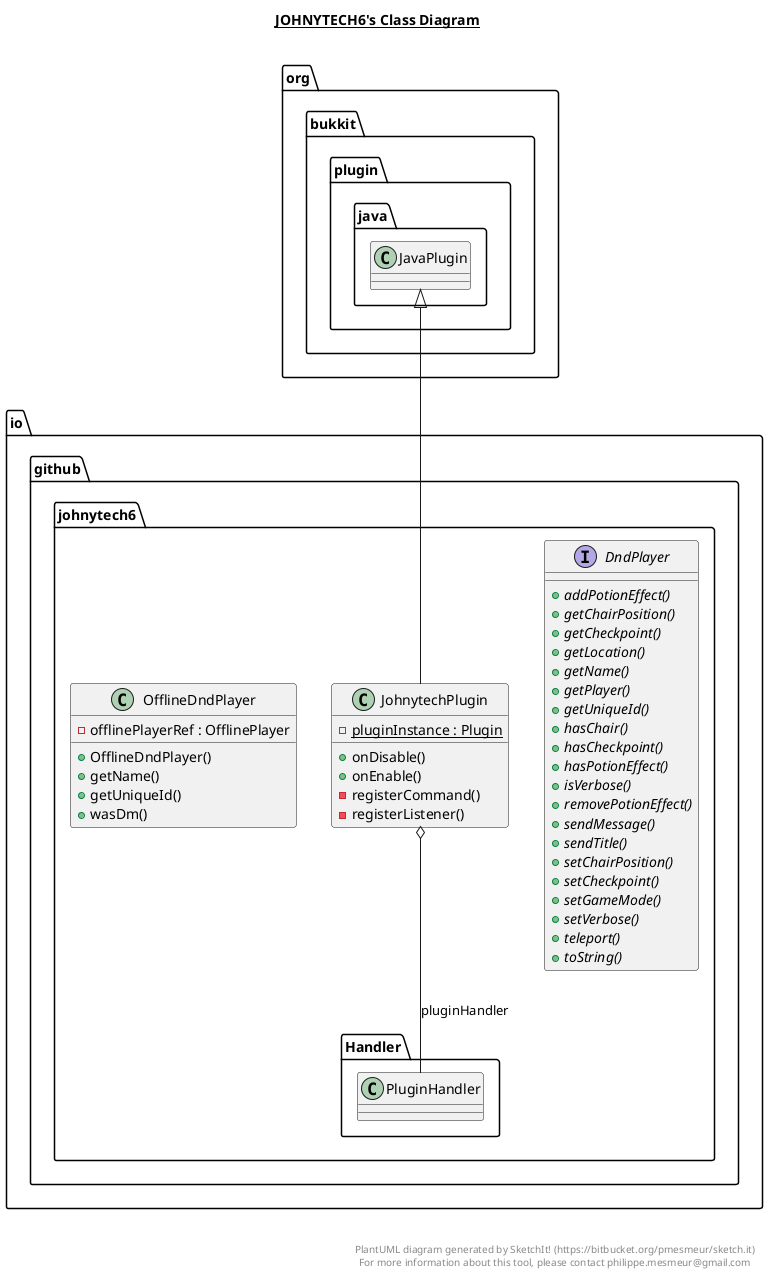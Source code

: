 @startuml

title __JOHNYTECH6's Class Diagram__\n

  namespace io.github.johnytech6 {
    interface io.github.johnytech6.DndPlayer {
        {abstract} + addPotionEffect()
        {abstract} + getChairPosition()
        {abstract} + getCheckpoint()
        {abstract} + getLocation()
        {abstract} + getName()
        {abstract} + getPlayer()
        {abstract} + getUniqueId()
        {abstract} + hasChair()
        {abstract} + hasCheckpoint()
        {abstract} + hasPotionEffect()
        {abstract} + isVerbose()
        {abstract} + removePotionEffect()
        {abstract} + sendMessage()
        {abstract} + sendTitle()
        {abstract} + setChairPosition()
        {abstract} + setCheckpoint()
        {abstract} + setGameMode()
        {abstract} + setVerbose()
        {abstract} + teleport()
        {abstract} + toString()
    }
  }
  

  namespace io.github.johnytech6 {
    class io.github.johnytech6.JohnytechPlugin {
        {static} - pluginInstance : Plugin
        + onDisable()
        + onEnable()
        - registerCommand()
        - registerListener()
    }
  }
  

  namespace io.github.johnytech6 {
    class io.github.johnytech6.OfflineDndPlayer {
        - offlinePlayerRef : OfflinePlayer
        + OfflineDndPlayer()
        + getName()
        + getUniqueId()
        + wasDm()
    }
  }
  

  io.github.johnytech6.JohnytechPlugin -up-|> org.bukkit.plugin.java.JavaPlugin
  io.github.johnytech6.JohnytechPlugin o-- io.github.johnytech6.Handler.PluginHandler : pluginHandler


right footer


PlantUML diagram generated by SketchIt! (https://bitbucket.org/pmesmeur/sketch.it)
For more information about this tool, please contact philippe.mesmeur@gmail.com
endfooter

@enduml

